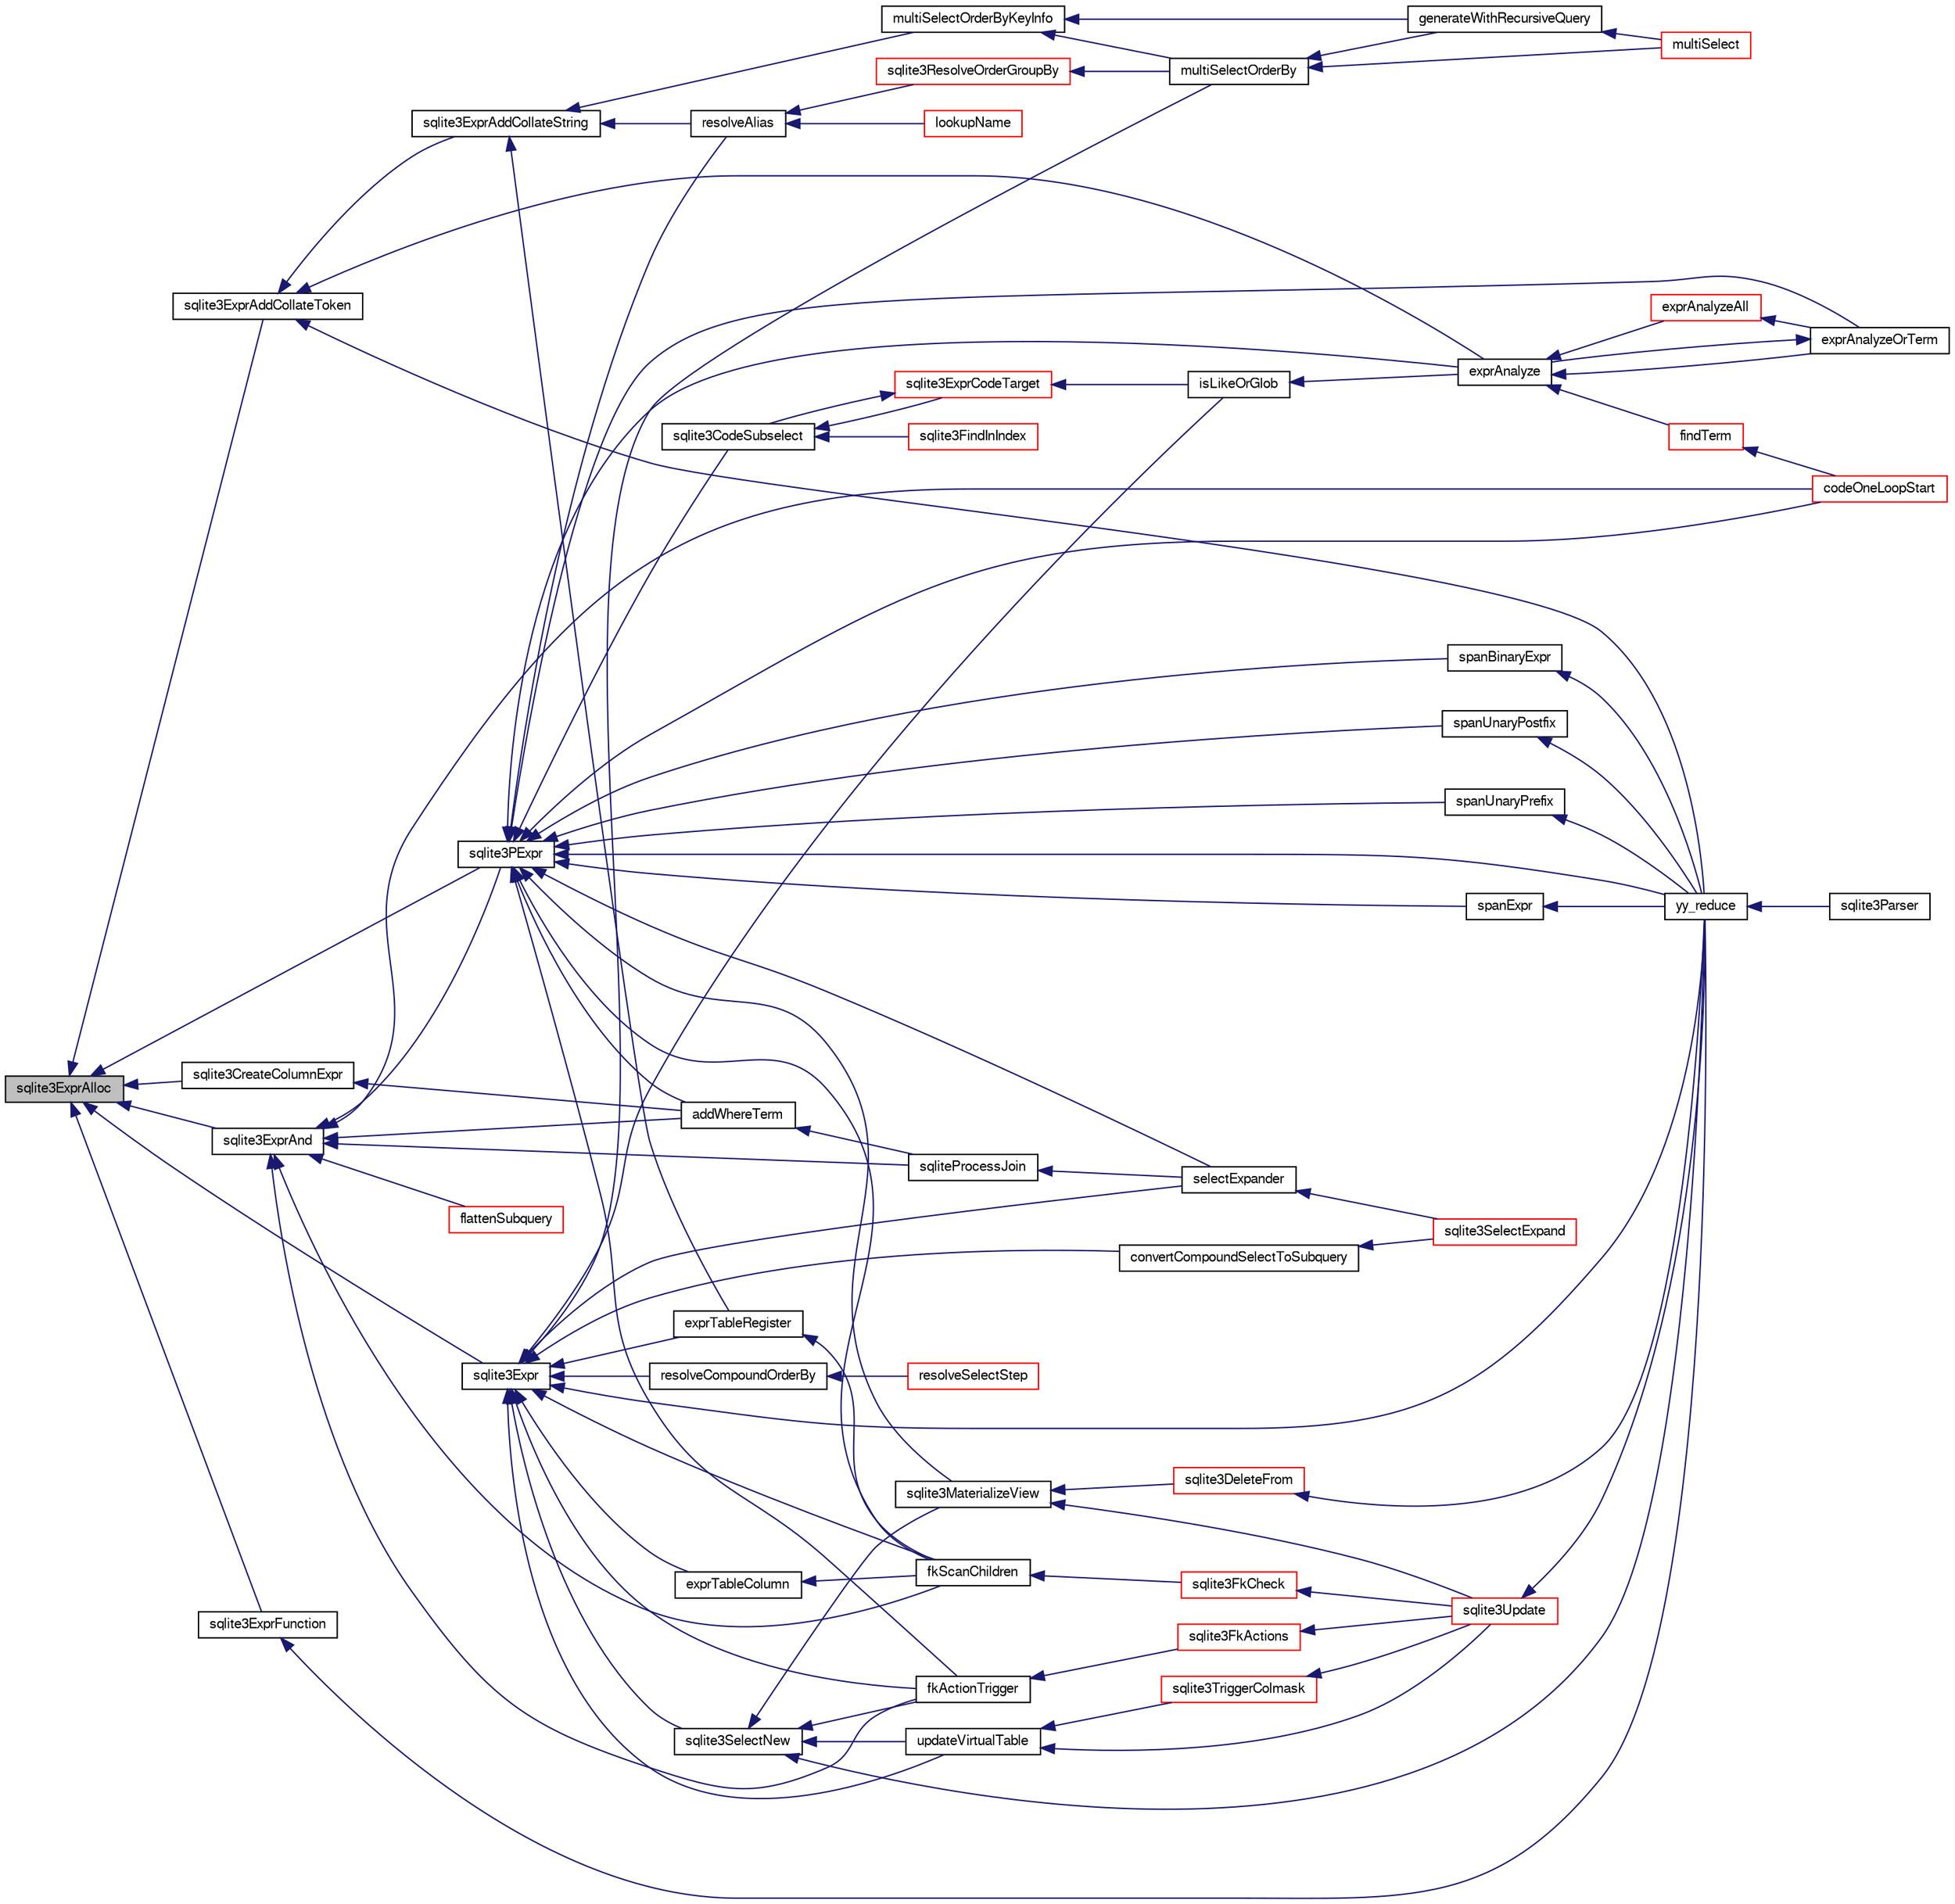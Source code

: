 digraph "sqlite3ExprAlloc"
{
  edge [fontname="FreeSans",fontsize="10",labelfontname="FreeSans",labelfontsize="10"];
  node [fontname="FreeSans",fontsize="10",shape=record];
  rankdir="LR";
  Node512201 [label="sqlite3ExprAlloc",height=0.2,width=0.4,color="black", fillcolor="grey75", style="filled", fontcolor="black"];
  Node512201 -> Node512202 [dir="back",color="midnightblue",fontsize="10",style="solid",fontname="FreeSans"];
  Node512202 [label="sqlite3CreateColumnExpr",height=0.2,width=0.4,color="black", fillcolor="white", style="filled",URL="$sqlite3_8c.html#ab01e61416294075609e08257fe347875"];
  Node512202 -> Node512203 [dir="back",color="midnightblue",fontsize="10",style="solid",fontname="FreeSans"];
  Node512203 [label="addWhereTerm",height=0.2,width=0.4,color="black", fillcolor="white", style="filled",URL="$sqlite3_8c.html#a916438f860daaffa479b734432cbdf25"];
  Node512203 -> Node512204 [dir="back",color="midnightblue",fontsize="10",style="solid",fontname="FreeSans"];
  Node512204 [label="sqliteProcessJoin",height=0.2,width=0.4,color="black", fillcolor="white", style="filled",URL="$sqlite3_8c.html#a4c90acd601941efc455f7b09a7f9d6a9"];
  Node512204 -> Node512205 [dir="back",color="midnightblue",fontsize="10",style="solid",fontname="FreeSans"];
  Node512205 [label="selectExpander",height=0.2,width=0.4,color="black", fillcolor="white", style="filled",URL="$sqlite3_8c.html#abee977318fbf74531340c6e41b0ca953"];
  Node512205 -> Node512206 [dir="back",color="midnightblue",fontsize="10",style="solid",fontname="FreeSans"];
  Node512206 [label="sqlite3SelectExpand",height=0.2,width=0.4,color="red", fillcolor="white", style="filled",URL="$sqlite3_8c.html#ae55acd1d8219505e629c2148950fa3de"];
  Node512201 -> Node512289 [dir="back",color="midnightblue",fontsize="10",style="solid",fontname="FreeSans"];
  Node512289 [label="sqlite3ExprAddCollateToken",height=0.2,width=0.4,color="black", fillcolor="white", style="filled",URL="$sqlite3_8c.html#a78ef60a4dbac9c172ee8130d7d497935"];
  Node512289 -> Node512290 [dir="back",color="midnightblue",fontsize="10",style="solid",fontname="FreeSans"];
  Node512290 [label="sqlite3ExprAddCollateString",height=0.2,width=0.4,color="black", fillcolor="white", style="filled",URL="$sqlite3_8c.html#ad4ab1428412fc5750fc3ec02e4f6e637"];
  Node512290 -> Node512291 [dir="back",color="midnightblue",fontsize="10",style="solid",fontname="FreeSans"];
  Node512291 [label="resolveAlias",height=0.2,width=0.4,color="black", fillcolor="white", style="filled",URL="$sqlite3_8c.html#af5aa683bef5c0eff80a792aa8a968167"];
  Node512291 -> Node512292 [dir="back",color="midnightblue",fontsize="10",style="solid",fontname="FreeSans"];
  Node512292 [label="lookupName",height=0.2,width=0.4,color="red", fillcolor="white", style="filled",URL="$sqlite3_8c.html#a9ee032f52b5e8bb82a72b574af904999"];
  Node512291 -> Node512294 [dir="back",color="midnightblue",fontsize="10",style="solid",fontname="FreeSans"];
  Node512294 [label="sqlite3ResolveOrderGroupBy",height=0.2,width=0.4,color="red", fillcolor="white", style="filled",URL="$sqlite3_8c.html#a2a1f1cd476b6007d2b2b0a9160dfb1eb"];
  Node512294 -> Node512271 [dir="back",color="midnightblue",fontsize="10",style="solid",fontname="FreeSans"];
  Node512271 [label="multiSelectOrderBy",height=0.2,width=0.4,color="black", fillcolor="white", style="filled",URL="$sqlite3_8c.html#afcdb8488c6f4dfdadaf9f04bca35b808"];
  Node512271 -> Node512269 [dir="back",color="midnightblue",fontsize="10",style="solid",fontname="FreeSans"];
  Node512269 [label="generateWithRecursiveQuery",height=0.2,width=0.4,color="black", fillcolor="white", style="filled",URL="$sqlite3_8c.html#ade2c3663fa9c3b9676507984b9483942"];
  Node512269 -> Node512270 [dir="back",color="midnightblue",fontsize="10",style="solid",fontname="FreeSans"];
  Node512270 [label="multiSelect",height=0.2,width=0.4,color="red", fillcolor="white", style="filled",URL="$sqlite3_8c.html#a6456c61f3d9b2389738753cedfa24fa7"];
  Node512271 -> Node512270 [dir="back",color="midnightblue",fontsize="10",style="solid",fontname="FreeSans"];
  Node512290 -> Node512295 [dir="back",color="midnightblue",fontsize="10",style="solid",fontname="FreeSans"];
  Node512295 [label="exprTableRegister",height=0.2,width=0.4,color="black", fillcolor="white", style="filled",URL="$sqlite3_8c.html#a9357d0ff7fe8d9865f5940bc4b112cc9"];
  Node512295 -> Node512239 [dir="back",color="midnightblue",fontsize="10",style="solid",fontname="FreeSans"];
  Node512239 [label="fkScanChildren",height=0.2,width=0.4,color="black", fillcolor="white", style="filled",URL="$sqlite3_8c.html#a67c9dcb484336b3155e7a82a037d4691"];
  Node512239 -> Node512240 [dir="back",color="midnightblue",fontsize="10",style="solid",fontname="FreeSans"];
  Node512240 [label="sqlite3FkCheck",height=0.2,width=0.4,color="red", fillcolor="white", style="filled",URL="$sqlite3_8c.html#aa38fb76c7d6f48f19772877a41703b92"];
  Node512240 -> Node512236 [dir="back",color="midnightblue",fontsize="10",style="solid",fontname="FreeSans"];
  Node512236 [label="sqlite3Update",height=0.2,width=0.4,color="red", fillcolor="white", style="filled",URL="$sqlite3_8c.html#ac5aa67c46e8cc8174566fabe6809fafa"];
  Node512236 -> Node512216 [dir="back",color="midnightblue",fontsize="10",style="solid",fontname="FreeSans"];
  Node512216 [label="yy_reduce",height=0.2,width=0.4,color="black", fillcolor="white", style="filled",URL="$sqlite3_8c.html#a7c419a9b25711c666a9a2449ef377f14"];
  Node512216 -> Node512217 [dir="back",color="midnightblue",fontsize="10",style="solid",fontname="FreeSans"];
  Node512217 [label="sqlite3Parser",height=0.2,width=0.4,color="black", fillcolor="white", style="filled",URL="$sqlite3_8c.html#a0327d71a5fabe0b6a343d78a2602e72a"];
  Node512290 -> Node512296 [dir="back",color="midnightblue",fontsize="10",style="solid",fontname="FreeSans"];
  Node512296 [label="multiSelectOrderByKeyInfo",height=0.2,width=0.4,color="black", fillcolor="white", style="filled",URL="$sqlite3_8c.html#a3b58e0e1740b5e4d4cbc8322541d4de8"];
  Node512296 -> Node512269 [dir="back",color="midnightblue",fontsize="10",style="solid",fontname="FreeSans"];
  Node512296 -> Node512271 [dir="back",color="midnightblue",fontsize="10",style="solid",fontname="FreeSans"];
  Node512289 -> Node512277 [dir="back",color="midnightblue",fontsize="10",style="solid",fontname="FreeSans"];
  Node512277 [label="exprAnalyze",height=0.2,width=0.4,color="black", fillcolor="white", style="filled",URL="$sqlite3_8c.html#acb10e48c9a4184a4edd9bfd5b14ad0b7"];
  Node512277 -> Node512278 [dir="back",color="midnightblue",fontsize="10",style="solid",fontname="FreeSans"];
  Node512278 [label="findTerm",height=0.2,width=0.4,color="red", fillcolor="white", style="filled",URL="$sqlite3_8c.html#af26eb1eed85001fcf29fa189b631ac4b"];
  Node512278 -> Node512263 [dir="back",color="midnightblue",fontsize="10",style="solid",fontname="FreeSans"];
  Node512263 [label="codeOneLoopStart",height=0.2,width=0.4,color="red", fillcolor="white", style="filled",URL="$sqlite3_8c.html#aa868875120b151c169cc79139ed6e008"];
  Node512277 -> Node512283 [dir="back",color="midnightblue",fontsize="10",style="solid",fontname="FreeSans"];
  Node512283 [label="exprAnalyzeAll",height=0.2,width=0.4,color="red", fillcolor="white", style="filled",URL="$sqlite3_8c.html#a2e7a957af98e240fa68e34d6ff639437"];
  Node512283 -> Node512284 [dir="back",color="midnightblue",fontsize="10",style="solid",fontname="FreeSans"];
  Node512284 [label="exprAnalyzeOrTerm",height=0.2,width=0.4,color="black", fillcolor="white", style="filled",URL="$sqlite3_8c.html#ab95cabd8b51cb2291b5bef0c4a3776d2"];
  Node512284 -> Node512277 [dir="back",color="midnightblue",fontsize="10",style="solid",fontname="FreeSans"];
  Node512277 -> Node512284 [dir="back",color="midnightblue",fontsize="10",style="solid",fontname="FreeSans"];
  Node512289 -> Node512216 [dir="back",color="midnightblue",fontsize="10",style="solid",fontname="FreeSans"];
  Node512201 -> Node512297 [dir="back",color="midnightblue",fontsize="10",style="solid",fontname="FreeSans"];
  Node512297 [label="sqlite3Expr",height=0.2,width=0.4,color="black", fillcolor="white", style="filled",URL="$sqlite3_8c.html#a790d28ff2bd0d13725c692e0c4ed7105"];
  Node512297 -> Node512211 [dir="back",color="midnightblue",fontsize="10",style="solid",fontname="FreeSans"];
  Node512211 [label="resolveCompoundOrderBy",height=0.2,width=0.4,color="black", fillcolor="white", style="filled",URL="$sqlite3_8c.html#a462c5aa49cfd6aad6a92fa60ddefc569"];
  Node512211 -> Node512208 [dir="back",color="midnightblue",fontsize="10",style="solid",fontname="FreeSans"];
  Node512208 [label="resolveSelectStep",height=0.2,width=0.4,color="red", fillcolor="white", style="filled",URL="$sqlite3_8c.html#a0b9015a9e505c63fd104dcbad672c814"];
  Node512297 -> Node512295 [dir="back",color="midnightblue",fontsize="10",style="solid",fontname="FreeSans"];
  Node512297 -> Node512298 [dir="back",color="midnightblue",fontsize="10",style="solid",fontname="FreeSans"];
  Node512298 [label="exprTableColumn",height=0.2,width=0.4,color="black", fillcolor="white", style="filled",URL="$sqlite3_8c.html#a15845b5261f0c14ce3381cedf57ba8c3"];
  Node512298 -> Node512239 [dir="back",color="midnightblue",fontsize="10",style="solid",fontname="FreeSans"];
  Node512297 -> Node512239 [dir="back",color="midnightblue",fontsize="10",style="solid",fontname="FreeSans"];
  Node512297 -> Node512299 [dir="back",color="midnightblue",fontsize="10",style="solid",fontname="FreeSans"];
  Node512299 [label="fkActionTrigger",height=0.2,width=0.4,color="black", fillcolor="white", style="filled",URL="$sqlite3_8c.html#a45d66e3277860bacad58eb6296680c8e"];
  Node512299 -> Node512232 [dir="back",color="midnightblue",fontsize="10",style="solid",fontname="FreeSans"];
  Node512232 [label="sqlite3FkActions",height=0.2,width=0.4,color="red", fillcolor="white", style="filled",URL="$sqlite3_8c.html#a39159bd1623724946c22355ba7f3ef90"];
  Node512232 -> Node512236 [dir="back",color="midnightblue",fontsize="10",style="solid",fontname="FreeSans"];
  Node512297 -> Node512300 [dir="back",color="midnightblue",fontsize="10",style="solid",fontname="FreeSans"];
  Node512300 [label="sqlite3SelectNew",height=0.2,width=0.4,color="black", fillcolor="white", style="filled",URL="$sqlite3_8c.html#af637faf2f42e6ac5b93c317ed350252c"];
  Node512300 -> Node512287 [dir="back",color="midnightblue",fontsize="10",style="solid",fontname="FreeSans"];
  Node512287 [label="sqlite3MaterializeView",height=0.2,width=0.4,color="black", fillcolor="white", style="filled",URL="$sqlite3_8c.html#a4557984b0b75f998fb0c3f231c9b1def"];
  Node512287 -> Node512225 [dir="back",color="midnightblue",fontsize="10",style="solid",fontname="FreeSans"];
  Node512225 [label="sqlite3DeleteFrom",height=0.2,width=0.4,color="red", fillcolor="white", style="filled",URL="$sqlite3_8c.html#ab9b4b45349188b49eabb23f94608a091"];
  Node512225 -> Node512216 [dir="back",color="midnightblue",fontsize="10",style="solid",fontname="FreeSans"];
  Node512287 -> Node512236 [dir="back",color="midnightblue",fontsize="10",style="solid",fontname="FreeSans"];
  Node512300 -> Node512299 [dir="back",color="midnightblue",fontsize="10",style="solid",fontname="FreeSans"];
  Node512300 -> Node512288 [dir="back",color="midnightblue",fontsize="10",style="solid",fontname="FreeSans"];
  Node512288 [label="updateVirtualTable",height=0.2,width=0.4,color="black", fillcolor="white", style="filled",URL="$sqlite3_8c.html#a740220531db9293c39a2cdd7da3f74e1"];
  Node512288 -> Node512238 [dir="back",color="midnightblue",fontsize="10",style="solid",fontname="FreeSans"];
  Node512238 [label="sqlite3TriggerColmask",height=0.2,width=0.4,color="red", fillcolor="white", style="filled",URL="$sqlite3_8c.html#acace8e99e37ae5e84ea03c65e820c540"];
  Node512238 -> Node512236 [dir="back",color="midnightblue",fontsize="10",style="solid",fontname="FreeSans"];
  Node512288 -> Node512236 [dir="back",color="midnightblue",fontsize="10",style="solid",fontname="FreeSans"];
  Node512300 -> Node512216 [dir="back",color="midnightblue",fontsize="10",style="solid",fontname="FreeSans"];
  Node512297 -> Node512271 [dir="back",color="midnightblue",fontsize="10",style="solid",fontname="FreeSans"];
  Node512297 -> Node512301 [dir="back",color="midnightblue",fontsize="10",style="solid",fontname="FreeSans"];
  Node512301 [label="convertCompoundSelectToSubquery",height=0.2,width=0.4,color="black", fillcolor="white", style="filled",URL="$sqlite3_8c.html#a81a588e62b98e8445d4540bbbc30e10a"];
  Node512301 -> Node512206 [dir="back",color="midnightblue",fontsize="10",style="solid",fontname="FreeSans"];
  Node512297 -> Node512205 [dir="back",color="midnightblue",fontsize="10",style="solid",fontname="FreeSans"];
  Node512297 -> Node512288 [dir="back",color="midnightblue",fontsize="10",style="solid",fontname="FreeSans"];
  Node512297 -> Node512276 [dir="back",color="midnightblue",fontsize="10",style="solid",fontname="FreeSans"];
  Node512276 [label="isLikeOrGlob",height=0.2,width=0.4,color="black", fillcolor="white", style="filled",URL="$sqlite3_8c.html#a6c38e495198bf8976f68d1a6ebd74a50"];
  Node512276 -> Node512277 [dir="back",color="midnightblue",fontsize="10",style="solid",fontname="FreeSans"];
  Node512297 -> Node512216 [dir="back",color="midnightblue",fontsize="10",style="solid",fontname="FreeSans"];
  Node512201 -> Node512302 [dir="back",color="midnightblue",fontsize="10",style="solid",fontname="FreeSans"];
  Node512302 [label="sqlite3PExpr",height=0.2,width=0.4,color="black", fillcolor="white", style="filled",URL="$sqlite3_8c.html#a56670a96a4ad8449466fea3449f71c57"];
  Node512302 -> Node512291 [dir="back",color="midnightblue",fontsize="10",style="solid",fontname="FreeSans"];
  Node512302 -> Node512247 [dir="back",color="midnightblue",fontsize="10",style="solid",fontname="FreeSans"];
  Node512247 [label="sqlite3CodeSubselect",height=0.2,width=0.4,color="black", fillcolor="white", style="filled",URL="$sqlite3_8c.html#aa69b46d2204a1d1b110107a1be12ee0c"];
  Node512247 -> Node512248 [dir="back",color="midnightblue",fontsize="10",style="solid",fontname="FreeSans"];
  Node512248 [label="sqlite3FindInIndex",height=0.2,width=0.4,color="red", fillcolor="white", style="filled",URL="$sqlite3_8c.html#af7d8c56ab0231f44bb5f87b3fafeffb2"];
  Node512247 -> Node512250 [dir="back",color="midnightblue",fontsize="10",style="solid",fontname="FreeSans"];
  Node512250 [label="sqlite3ExprCodeTarget",height=0.2,width=0.4,color="red", fillcolor="white", style="filled",URL="$sqlite3_8c.html#a4f308397a0a3ed299ed31aaa1ae2a293"];
  Node512250 -> Node512247 [dir="back",color="midnightblue",fontsize="10",style="solid",fontname="FreeSans"];
  Node512250 -> Node512276 [dir="back",color="midnightblue",fontsize="10",style="solid",fontname="FreeSans"];
  Node512302 -> Node512287 [dir="back",color="midnightblue",fontsize="10",style="solid",fontname="FreeSans"];
  Node512302 -> Node512239 [dir="back",color="midnightblue",fontsize="10",style="solid",fontname="FreeSans"];
  Node512302 -> Node512299 [dir="back",color="midnightblue",fontsize="10",style="solid",fontname="FreeSans"];
  Node512302 -> Node512203 [dir="back",color="midnightblue",fontsize="10",style="solid",fontname="FreeSans"];
  Node512302 -> Node512205 [dir="back",color="midnightblue",fontsize="10",style="solid",fontname="FreeSans"];
  Node512302 -> Node512284 [dir="back",color="midnightblue",fontsize="10",style="solid",fontname="FreeSans"];
  Node512302 -> Node512277 [dir="back",color="midnightblue",fontsize="10",style="solid",fontname="FreeSans"];
  Node512302 -> Node512263 [dir="back",color="midnightblue",fontsize="10",style="solid",fontname="FreeSans"];
  Node512302 -> Node512303 [dir="back",color="midnightblue",fontsize="10",style="solid",fontname="FreeSans"];
  Node512303 [label="spanExpr",height=0.2,width=0.4,color="black", fillcolor="white", style="filled",URL="$sqlite3_8c.html#a6e0f4c0a51ae37b7365cb93d14e5f152"];
  Node512303 -> Node512216 [dir="back",color="midnightblue",fontsize="10",style="solid",fontname="FreeSans"];
  Node512302 -> Node512304 [dir="back",color="midnightblue",fontsize="10",style="solid",fontname="FreeSans"];
  Node512304 [label="spanBinaryExpr",height=0.2,width=0.4,color="black", fillcolor="white", style="filled",URL="$sqlite3_8c.html#a95b622ad163a00b80796b5642d0110b3"];
  Node512304 -> Node512216 [dir="back",color="midnightblue",fontsize="10",style="solid",fontname="FreeSans"];
  Node512302 -> Node512305 [dir="back",color="midnightblue",fontsize="10",style="solid",fontname="FreeSans"];
  Node512305 [label="spanUnaryPostfix",height=0.2,width=0.4,color="black", fillcolor="white", style="filled",URL="$sqlite3_8c.html#ad341e622f6189a86564d1ca23d09fafb"];
  Node512305 -> Node512216 [dir="back",color="midnightblue",fontsize="10",style="solid",fontname="FreeSans"];
  Node512302 -> Node512306 [dir="back",color="midnightblue",fontsize="10",style="solid",fontname="FreeSans"];
  Node512306 [label="spanUnaryPrefix",height=0.2,width=0.4,color="black", fillcolor="white", style="filled",URL="$sqlite3_8c.html#a12a8a3390395929d23d5201edf58390d"];
  Node512306 -> Node512216 [dir="back",color="midnightblue",fontsize="10",style="solid",fontname="FreeSans"];
  Node512302 -> Node512216 [dir="back",color="midnightblue",fontsize="10",style="solid",fontname="FreeSans"];
  Node512201 -> Node512307 [dir="back",color="midnightblue",fontsize="10",style="solid",fontname="FreeSans"];
  Node512307 [label="sqlite3ExprAnd",height=0.2,width=0.4,color="black", fillcolor="white", style="filled",URL="$sqlite3_8c.html#adb7ce3f2fe4bc4cb22dbb82aed2b6c32"];
  Node512307 -> Node512302 [dir="back",color="midnightblue",fontsize="10",style="solid",fontname="FreeSans"];
  Node512307 -> Node512239 [dir="back",color="midnightblue",fontsize="10",style="solid",fontname="FreeSans"];
  Node512307 -> Node512299 [dir="back",color="midnightblue",fontsize="10",style="solid",fontname="FreeSans"];
  Node512307 -> Node512203 [dir="back",color="midnightblue",fontsize="10",style="solid",fontname="FreeSans"];
  Node512307 -> Node512204 [dir="back",color="midnightblue",fontsize="10",style="solid",fontname="FreeSans"];
  Node512307 -> Node512308 [dir="back",color="midnightblue",fontsize="10",style="solid",fontname="FreeSans"];
  Node512308 [label="flattenSubquery",height=0.2,width=0.4,color="red", fillcolor="white", style="filled",URL="$sqlite3_8c.html#aa7dcde293e634ad09c4d76c16a640491"];
  Node512307 -> Node512263 [dir="back",color="midnightblue",fontsize="10",style="solid",fontname="FreeSans"];
  Node512201 -> Node512309 [dir="back",color="midnightblue",fontsize="10",style="solid",fontname="FreeSans"];
  Node512309 [label="sqlite3ExprFunction",height=0.2,width=0.4,color="black", fillcolor="white", style="filled",URL="$sqlite3_8c.html#a5b2b92c48e6cc86ac8f648d87e228fc7"];
  Node512309 -> Node512216 [dir="back",color="midnightblue",fontsize="10",style="solid",fontname="FreeSans"];
}
